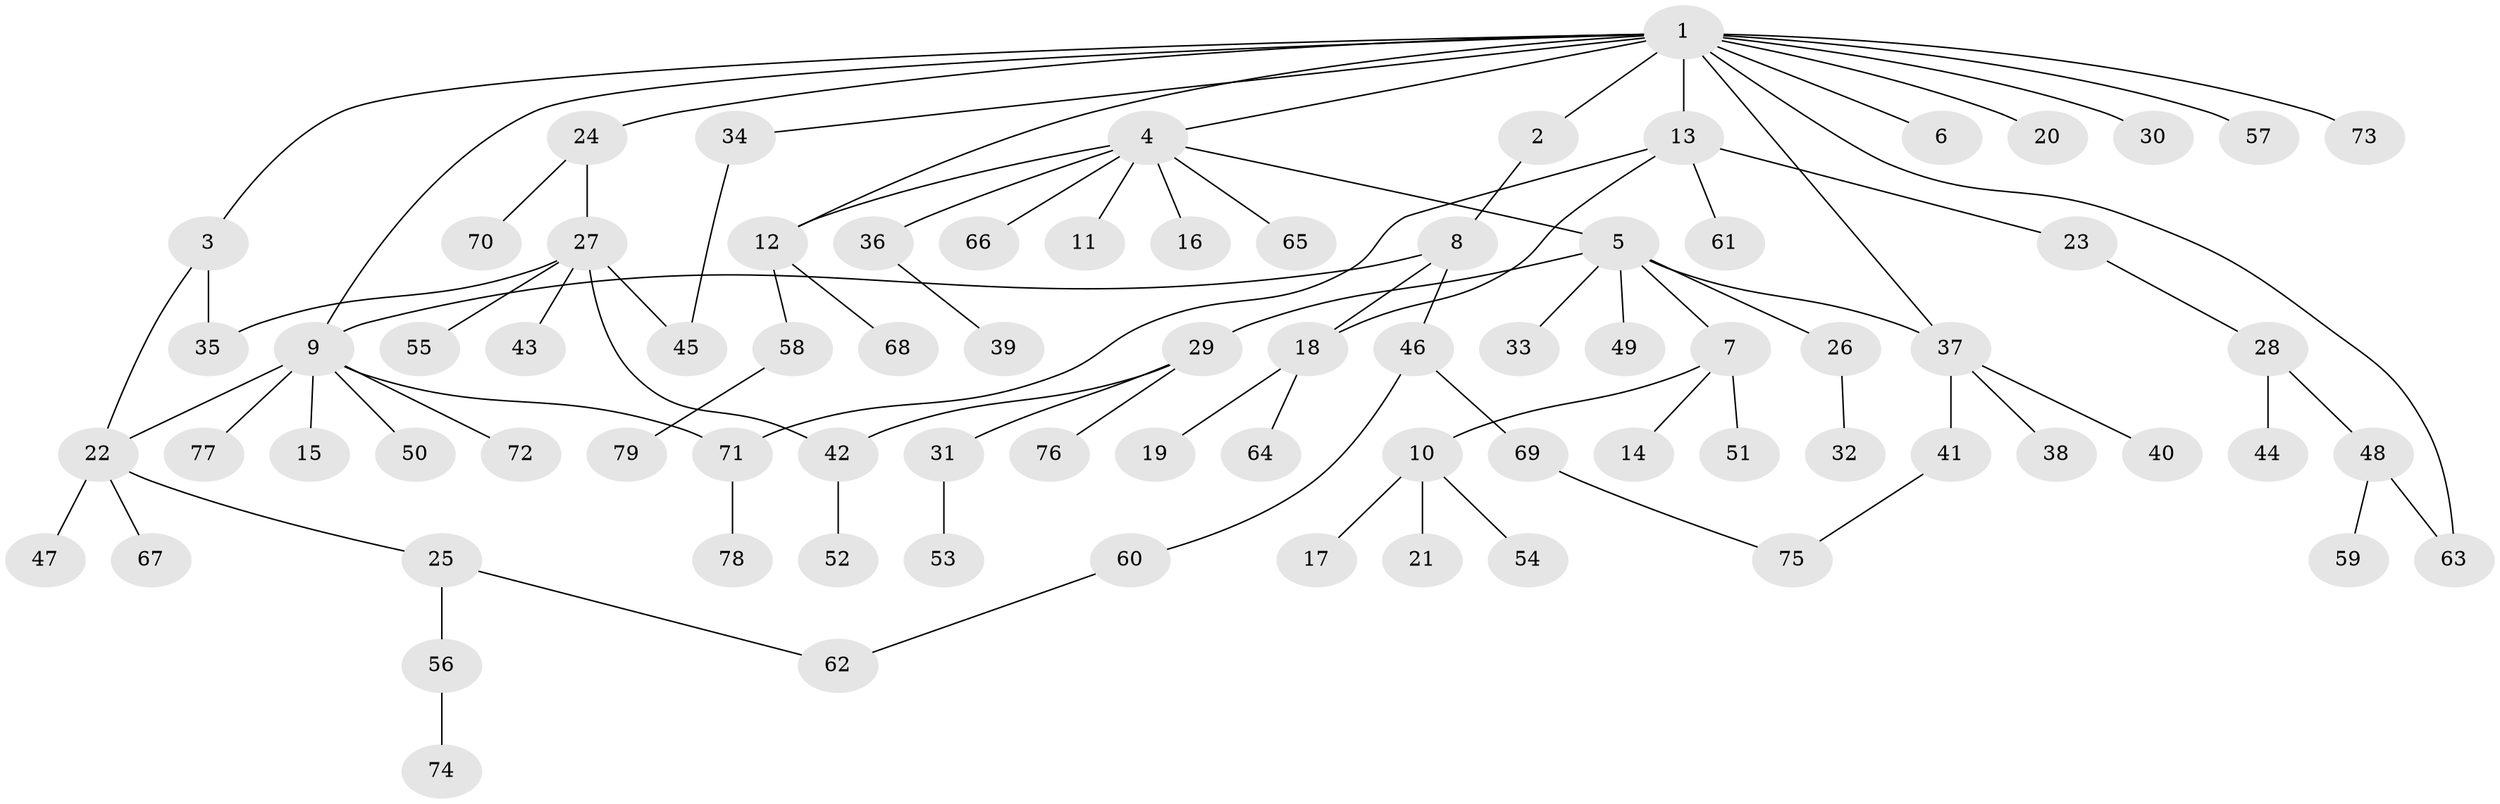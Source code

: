 // coarse degree distribution, {14: 0.01818181818181818, 4: 0.07272727272727272, 3: 0.14545454545454545, 7: 0.05454545454545454, 9: 0.01818181818181818, 1: 0.5818181818181818, 6: 0.01818181818181818, 2: 0.09090909090909091}
// Generated by graph-tools (version 1.1) at 2025/51/02/27/25 19:51:56]
// undirected, 79 vertices, 90 edges
graph export_dot {
graph [start="1"]
  node [color=gray90,style=filled];
  1;
  2;
  3;
  4;
  5;
  6;
  7;
  8;
  9;
  10;
  11;
  12;
  13;
  14;
  15;
  16;
  17;
  18;
  19;
  20;
  21;
  22;
  23;
  24;
  25;
  26;
  27;
  28;
  29;
  30;
  31;
  32;
  33;
  34;
  35;
  36;
  37;
  38;
  39;
  40;
  41;
  42;
  43;
  44;
  45;
  46;
  47;
  48;
  49;
  50;
  51;
  52;
  53;
  54;
  55;
  56;
  57;
  58;
  59;
  60;
  61;
  62;
  63;
  64;
  65;
  66;
  67;
  68;
  69;
  70;
  71;
  72;
  73;
  74;
  75;
  76;
  77;
  78;
  79;
  1 -- 2;
  1 -- 3;
  1 -- 4;
  1 -- 6;
  1 -- 9;
  1 -- 12;
  1 -- 13;
  1 -- 20;
  1 -- 24;
  1 -- 30;
  1 -- 34;
  1 -- 37;
  1 -- 57;
  1 -- 63;
  1 -- 73;
  2 -- 8;
  3 -- 22;
  3 -- 35;
  4 -- 5;
  4 -- 11;
  4 -- 12;
  4 -- 16;
  4 -- 36;
  4 -- 65;
  4 -- 66;
  5 -- 7;
  5 -- 26;
  5 -- 29;
  5 -- 33;
  5 -- 37;
  5 -- 49;
  7 -- 10;
  7 -- 14;
  7 -- 51;
  8 -- 9;
  8 -- 18;
  8 -- 46;
  9 -- 15;
  9 -- 22;
  9 -- 50;
  9 -- 71;
  9 -- 72;
  9 -- 77;
  10 -- 17;
  10 -- 21;
  10 -- 54;
  12 -- 58;
  12 -- 68;
  13 -- 18;
  13 -- 23;
  13 -- 61;
  13 -- 71;
  18 -- 19;
  18 -- 64;
  22 -- 25;
  22 -- 47;
  22 -- 67;
  23 -- 28;
  24 -- 27;
  24 -- 70;
  25 -- 56;
  25 -- 62;
  26 -- 32;
  27 -- 35;
  27 -- 42;
  27 -- 43;
  27 -- 45;
  27 -- 55;
  28 -- 44;
  28 -- 48;
  29 -- 31;
  29 -- 42;
  29 -- 76;
  31 -- 53;
  34 -- 45;
  36 -- 39;
  37 -- 38;
  37 -- 40;
  37 -- 41;
  41 -- 75;
  42 -- 52;
  46 -- 60;
  46 -- 69;
  48 -- 59;
  48 -- 63;
  56 -- 74;
  58 -- 79;
  60 -- 62;
  69 -- 75;
  71 -- 78;
}
